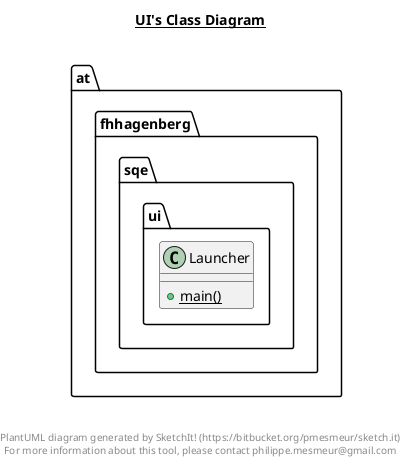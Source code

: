 @startuml

title __UI's Class Diagram__\n

  namespace at.fhhagenberg.sqe {
    namespace ui {
      class at.fhhagenberg.sqe.ui.Launcher {
          {static} + main()
      }
    }
  }
  



right footer


PlantUML diagram generated by SketchIt! (https://bitbucket.org/pmesmeur/sketch.it)
For more information about this tool, please contact philippe.mesmeur@gmail.com
endfooter

@enduml
